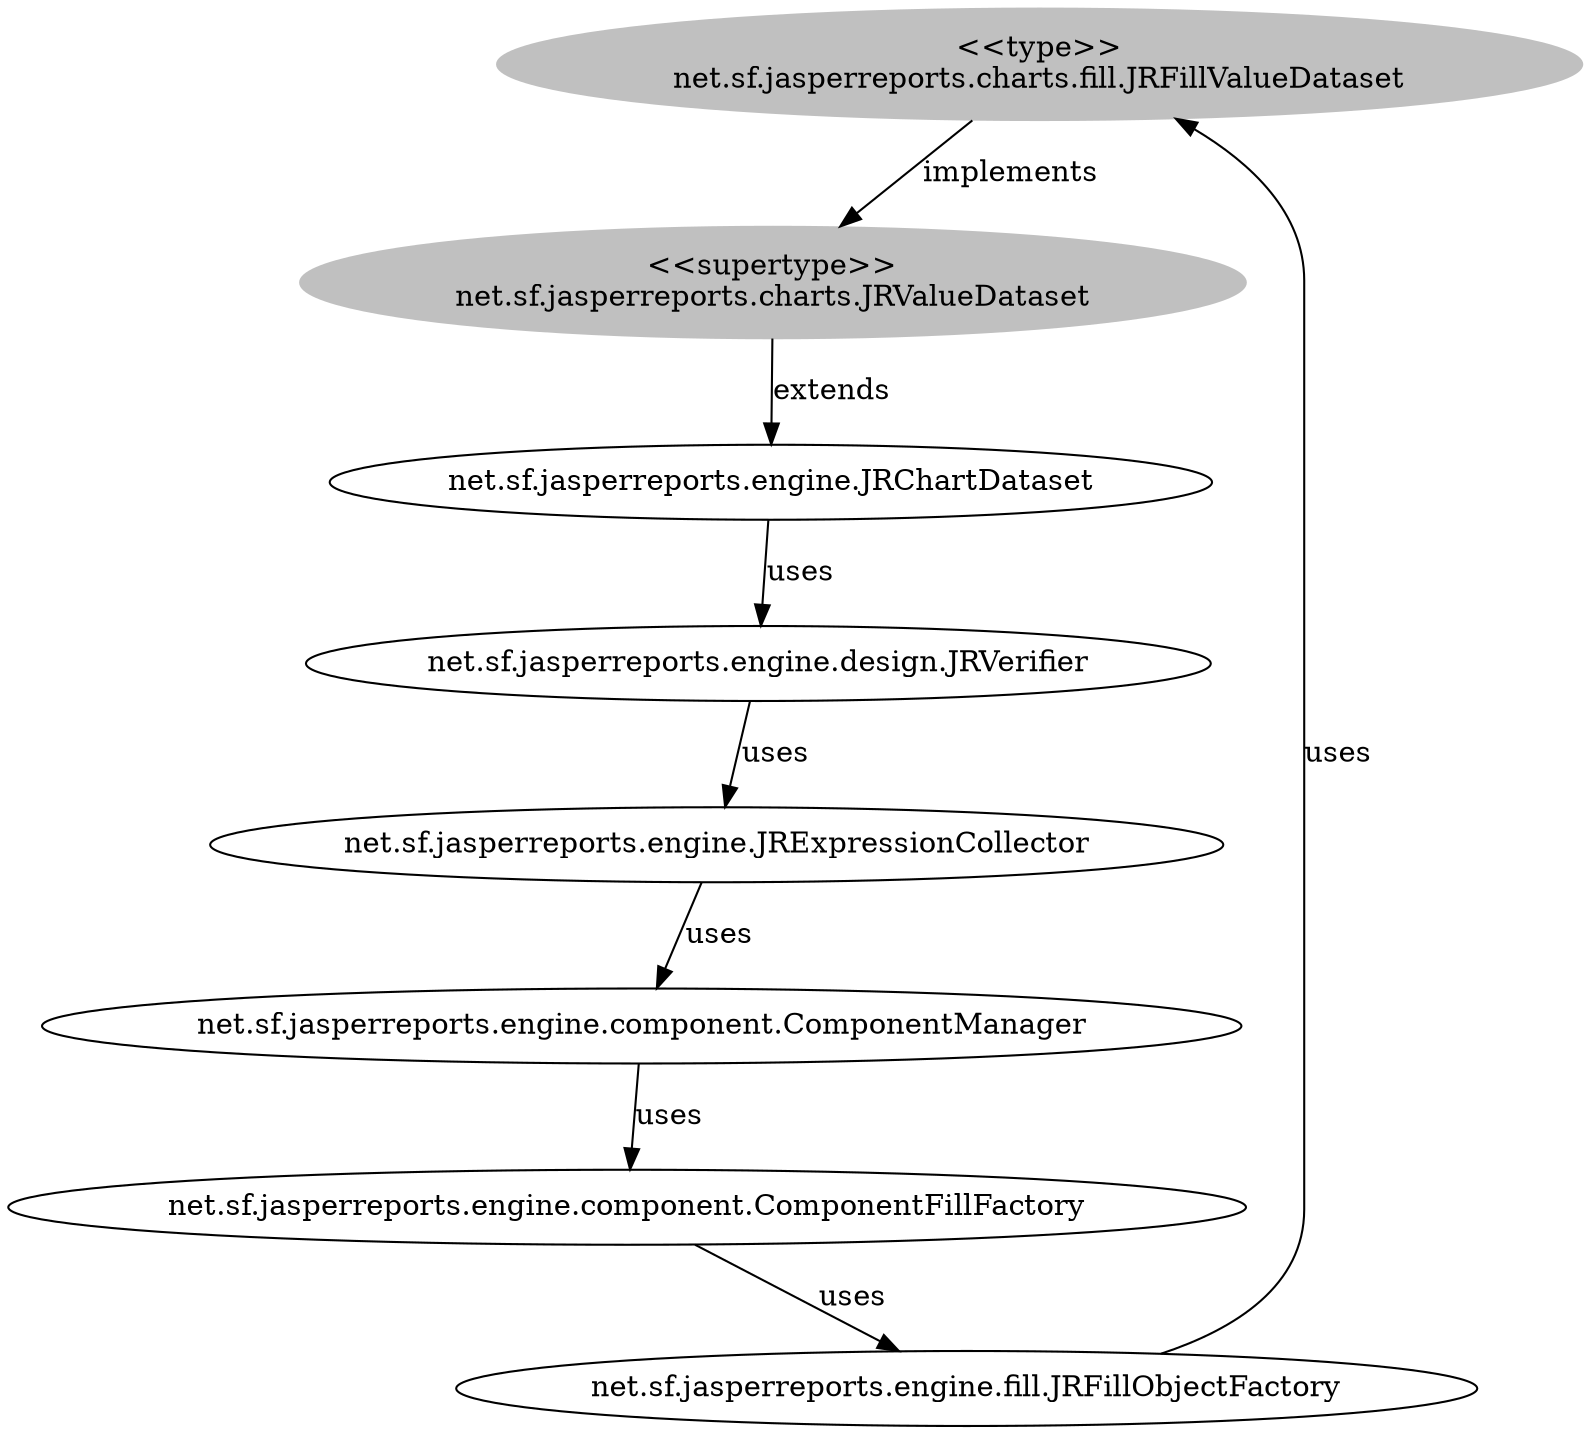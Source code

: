 digraph stk {
	net_sf_jasperreports_charts_fill_JRFillValueDataset [label="<<type>>
net.sf.jasperreports.charts.fill.JRFillValueDataset",style=filled,color="grey"];
	net_sf_jasperreports_charts_JRValueDataset [label="<<supertype>>
net.sf.jasperreports.charts.JRValueDataset",style=filled,color="grey"];
	net_sf_jasperreports_engine_design_JRVerifier [label="net.sf.jasperreports.engine.design.JRVerifier"];
	net_sf_jasperreports_engine_JRChartDataset [label="net.sf.jasperreports.engine.JRChartDataset"];
	net_sf_jasperreports_engine_component_ComponentManager [label="net.sf.jasperreports.engine.component.ComponentManager"];
	net_sf_jasperreports_engine_component_ComponentFillFactory [label="net.sf.jasperreports.engine.component.ComponentFillFactory"];
	net_sf_jasperreports_engine_JRExpressionCollector [label="net.sf.jasperreports.engine.JRExpressionCollector"];
	net_sf_jasperreports_engine_fill_JRFillObjectFactory [label="net.sf.jasperreports.engine.fill.JRFillObjectFactory"];
	net_sf_jasperreports_charts_fill_JRFillValueDataset -> net_sf_jasperreports_charts_JRValueDataset [label=implements];
	net_sf_jasperreports_charts_JRValueDataset -> net_sf_jasperreports_engine_JRChartDataset [label=extends];
	net_sf_jasperreports_engine_JRChartDataset -> net_sf_jasperreports_engine_design_JRVerifier [label=uses];
	net_sf_jasperreports_engine_design_JRVerifier -> net_sf_jasperreports_engine_JRExpressionCollector [label=uses];
	net_sf_jasperreports_engine_JRExpressionCollector -> net_sf_jasperreports_engine_component_ComponentManager [label=uses];
	net_sf_jasperreports_engine_component_ComponentManager -> net_sf_jasperreports_engine_component_ComponentFillFactory [label=uses];
	net_sf_jasperreports_engine_component_ComponentFillFactory -> net_sf_jasperreports_engine_fill_JRFillObjectFactory [label=uses];
	net_sf_jasperreports_engine_fill_JRFillObjectFactory -> net_sf_jasperreports_charts_fill_JRFillValueDataset [label=uses];
}
